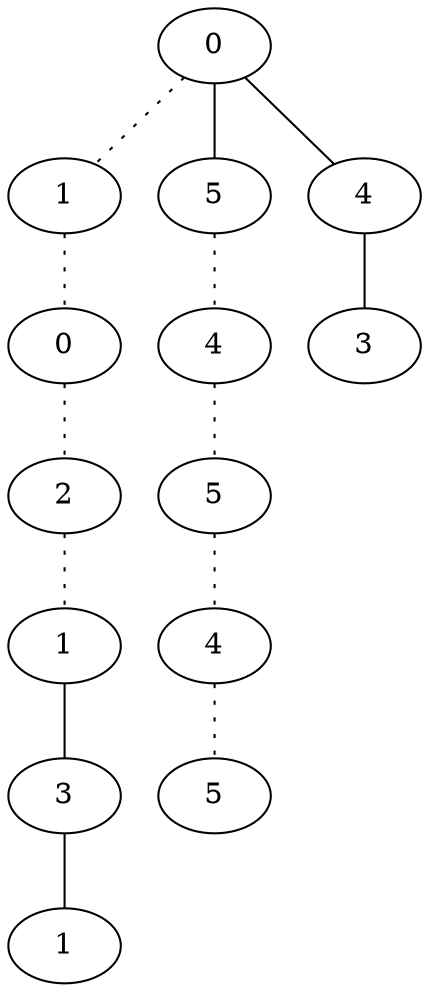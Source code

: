 graph {
a0[label=0];
a1[label=1];
a2[label=0];
a3[label=2];
a4[label=1];
a5[label=3];
a6[label=1];
a7[label=5];
a8[label=4];
a9[label=5];
a10[label=4];
a11[label=5];
a12[label=4];
a13[label=3];
a0 -- a1 [style=dotted];
a0 -- a7;
a0 -- a12;
a1 -- a2 [style=dotted];
a2 -- a3 [style=dotted];
a3 -- a4 [style=dotted];
a4 -- a5;
a5 -- a6;
a7 -- a8 [style=dotted];
a8 -- a9 [style=dotted];
a9 -- a10 [style=dotted];
a10 -- a11 [style=dotted];
a12 -- a13;
}
